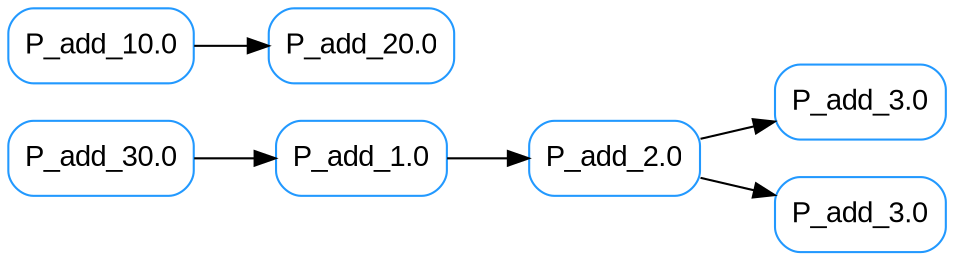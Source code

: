 digraph "intro-example" {
	graph [rankdir=LR]
	node [arrowsize=0.8 color="#2299FF" fontcolor="#DDD" fontname=Arial shape=box style=rounded]
	42938176 [label="P_add_3.0"]
	42937264 [label="P_add_2.0"]
	42984064 [label="P_add_30.0"]
	42936592 [label="P_add_1.0"]
	31761648 [label="P_add_20.0"]
	31263520 [label="P_add_10.0"]
	42983968 [label="P_add_3.0"]
	42937264 -> 42983968
	42936592 -> 42937264
	31263520 -> 31761648
	42984064 -> 42936592
	42937264 -> 42938176
	overlap=false
	fontsize=12
	bgcolor="#00000000"
}
